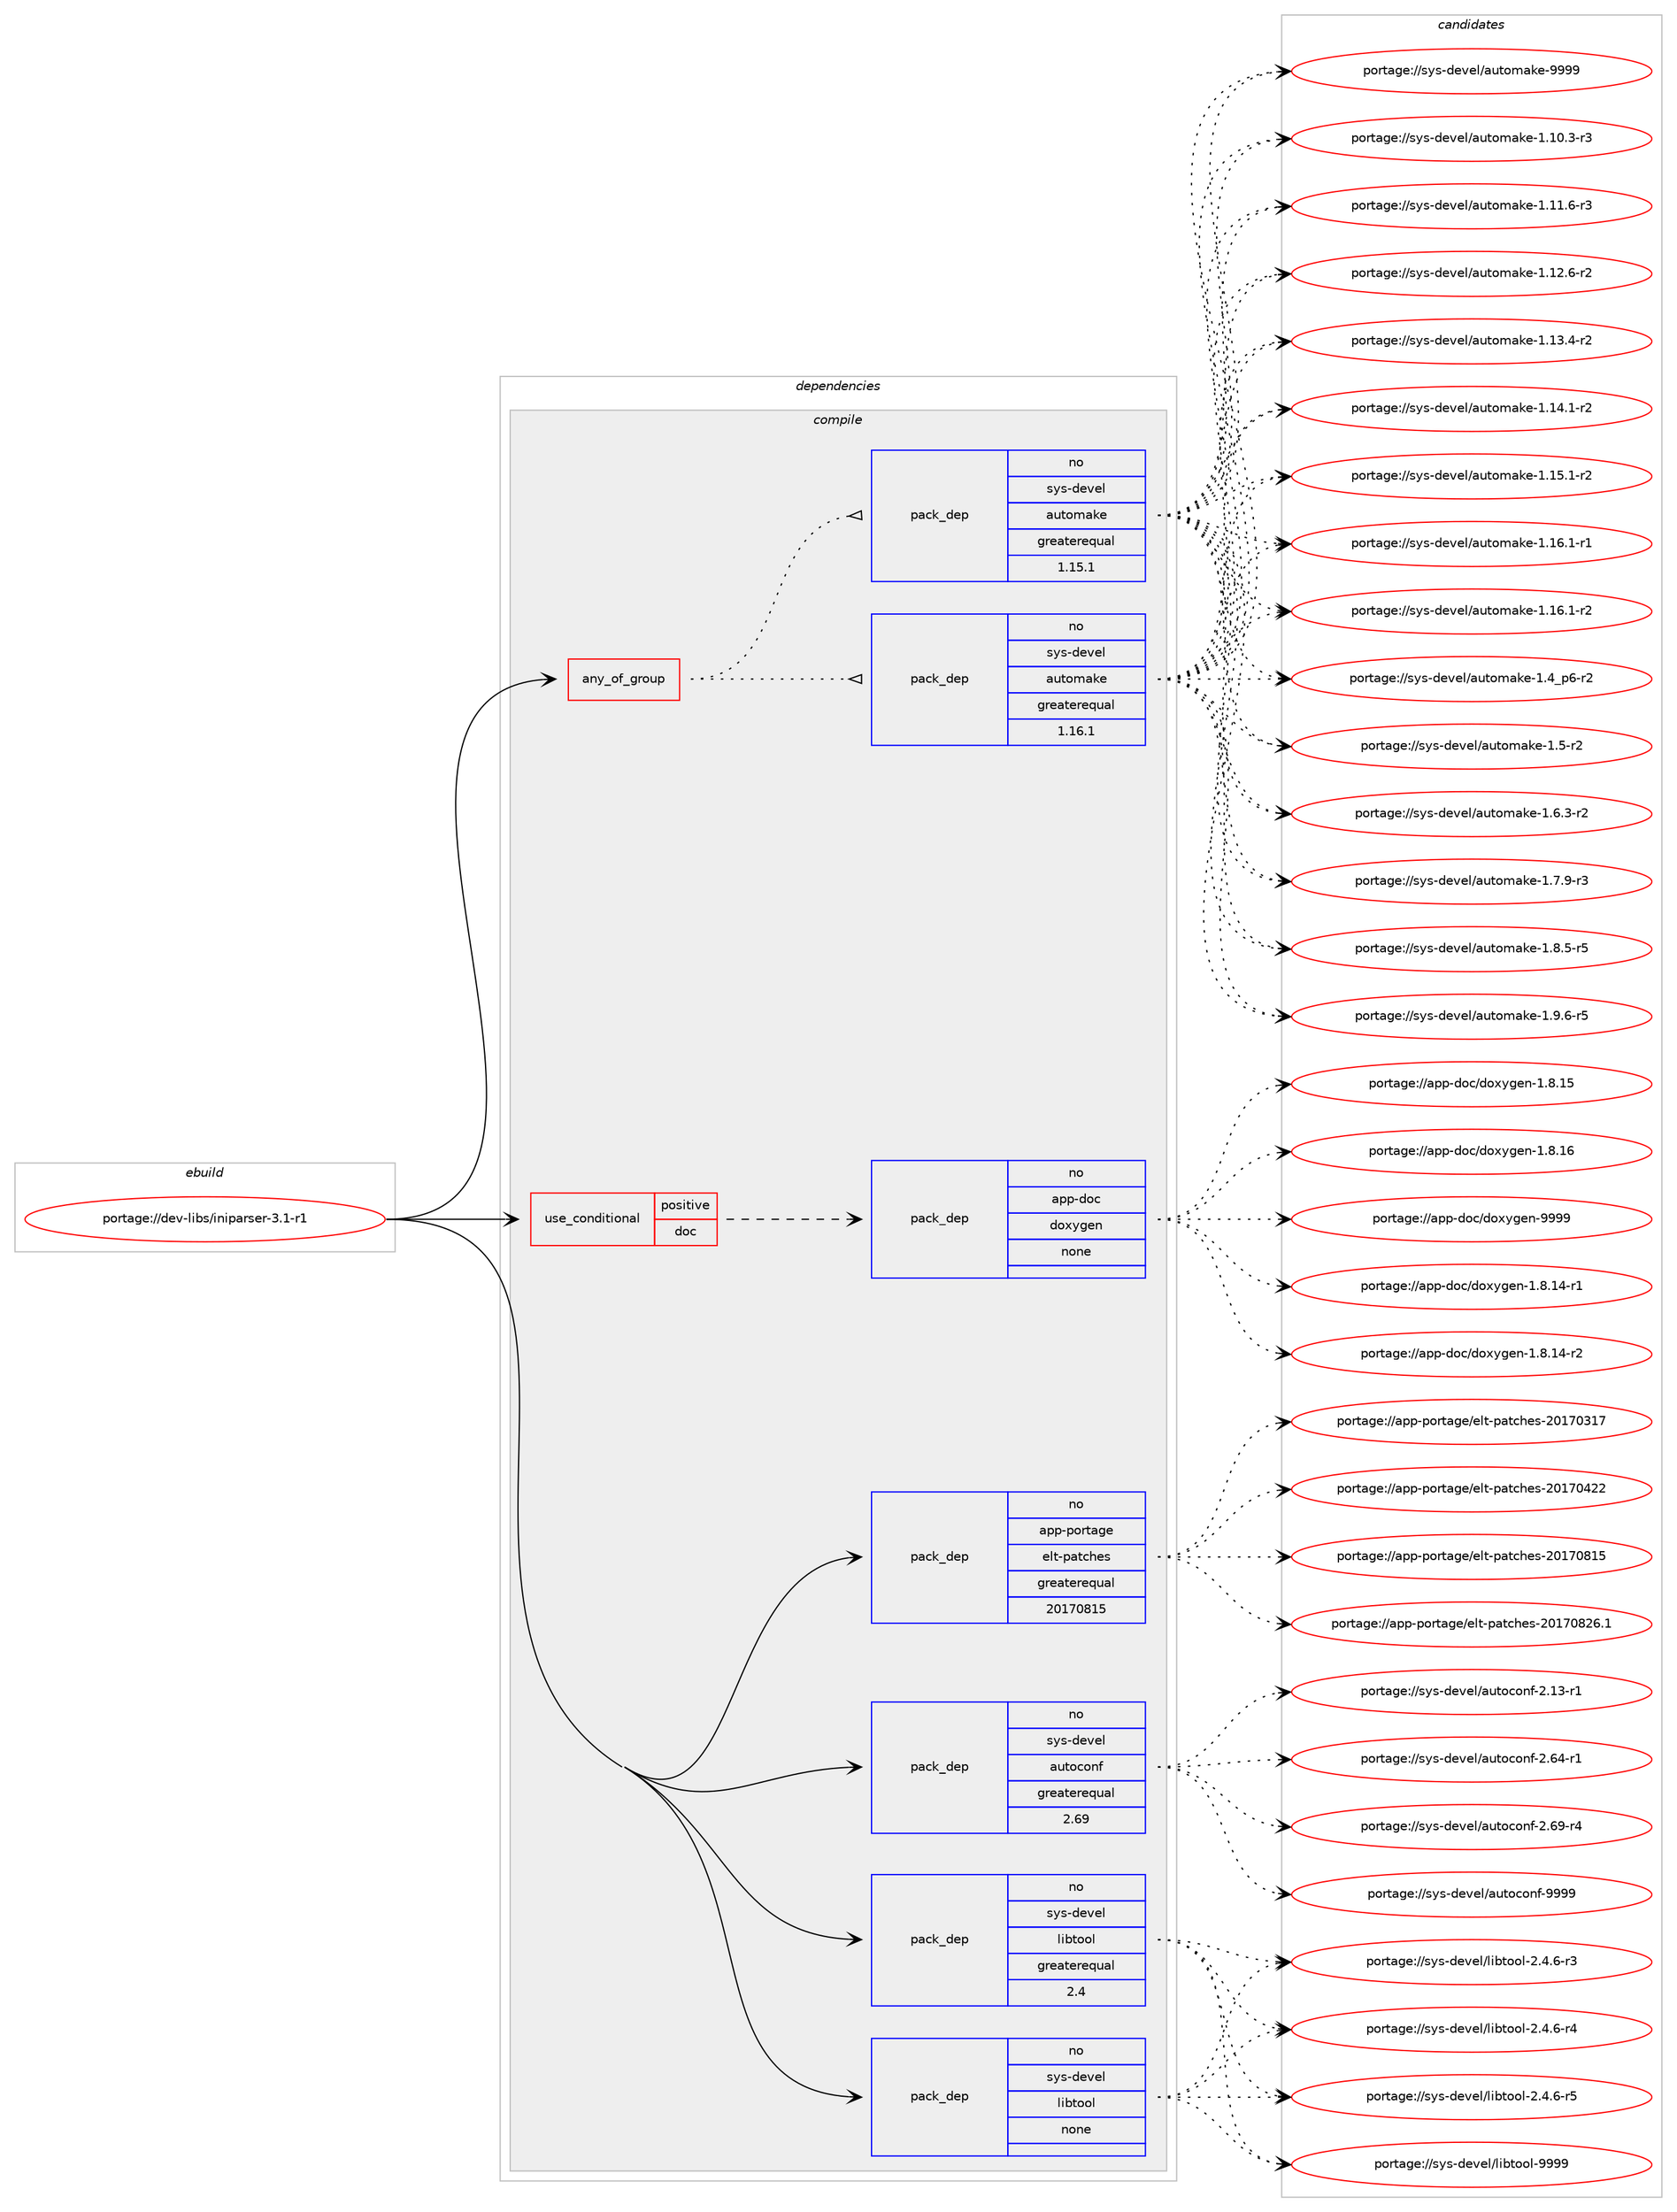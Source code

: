 digraph prolog {

# *************
# Graph options
# *************

newrank=true;
concentrate=true;
compound=true;
graph [rankdir=LR,fontname=Helvetica,fontsize=10,ranksep=1.5];#, ranksep=2.5, nodesep=0.2];
edge  [arrowhead=vee];
node  [fontname=Helvetica,fontsize=10];

# **********
# The ebuild
# **********

subgraph cluster_leftcol {
color=gray;
rank=same;
label=<<i>ebuild</i>>;
id [label="portage://dev-libs/iniparser-3.1-r1", color=red, width=4, href="../dev-libs/iniparser-3.1-r1.svg"];
}

# ****************
# The dependencies
# ****************

subgraph cluster_midcol {
color=gray;
label=<<i>dependencies</i>>;
subgraph cluster_compile {
fillcolor="#eeeeee";
style=filled;
label=<<i>compile</i>>;
subgraph any2877 {
dependency99361 [label=<<TABLE BORDER="0" CELLBORDER="1" CELLSPACING="0" CELLPADDING="4"><TR><TD CELLPADDING="10">any_of_group</TD></TR></TABLE>>, shape=none, color=red];subgraph pack75630 {
dependency99362 [label=<<TABLE BORDER="0" CELLBORDER="1" CELLSPACING="0" CELLPADDING="4" WIDTH="220"><TR><TD ROWSPAN="6" CELLPADDING="30">pack_dep</TD></TR><TR><TD WIDTH="110">no</TD></TR><TR><TD>sys-devel</TD></TR><TR><TD>automake</TD></TR><TR><TD>greaterequal</TD></TR><TR><TD>1.16.1</TD></TR></TABLE>>, shape=none, color=blue];
}
dependency99361:e -> dependency99362:w [weight=20,style="dotted",arrowhead="oinv"];
subgraph pack75631 {
dependency99363 [label=<<TABLE BORDER="0" CELLBORDER="1" CELLSPACING="0" CELLPADDING="4" WIDTH="220"><TR><TD ROWSPAN="6" CELLPADDING="30">pack_dep</TD></TR><TR><TD WIDTH="110">no</TD></TR><TR><TD>sys-devel</TD></TR><TR><TD>automake</TD></TR><TR><TD>greaterequal</TD></TR><TR><TD>1.15.1</TD></TR></TABLE>>, shape=none, color=blue];
}
dependency99361:e -> dependency99363:w [weight=20,style="dotted",arrowhead="oinv"];
}
id:e -> dependency99361:w [weight=20,style="solid",arrowhead="vee"];
subgraph cond20795 {
dependency99364 [label=<<TABLE BORDER="0" CELLBORDER="1" CELLSPACING="0" CELLPADDING="4"><TR><TD ROWSPAN="3" CELLPADDING="10">use_conditional</TD></TR><TR><TD>positive</TD></TR><TR><TD>doc</TD></TR></TABLE>>, shape=none, color=red];
subgraph pack75632 {
dependency99365 [label=<<TABLE BORDER="0" CELLBORDER="1" CELLSPACING="0" CELLPADDING="4" WIDTH="220"><TR><TD ROWSPAN="6" CELLPADDING="30">pack_dep</TD></TR><TR><TD WIDTH="110">no</TD></TR><TR><TD>app-doc</TD></TR><TR><TD>doxygen</TD></TR><TR><TD>none</TD></TR><TR><TD></TD></TR></TABLE>>, shape=none, color=blue];
}
dependency99364:e -> dependency99365:w [weight=20,style="dashed",arrowhead="vee"];
}
id:e -> dependency99364:w [weight=20,style="solid",arrowhead="vee"];
subgraph pack75633 {
dependency99366 [label=<<TABLE BORDER="0" CELLBORDER="1" CELLSPACING="0" CELLPADDING="4" WIDTH="220"><TR><TD ROWSPAN="6" CELLPADDING="30">pack_dep</TD></TR><TR><TD WIDTH="110">no</TD></TR><TR><TD>app-portage</TD></TR><TR><TD>elt-patches</TD></TR><TR><TD>greaterequal</TD></TR><TR><TD>20170815</TD></TR></TABLE>>, shape=none, color=blue];
}
id:e -> dependency99366:w [weight=20,style="solid",arrowhead="vee"];
subgraph pack75634 {
dependency99367 [label=<<TABLE BORDER="0" CELLBORDER="1" CELLSPACING="0" CELLPADDING="4" WIDTH="220"><TR><TD ROWSPAN="6" CELLPADDING="30">pack_dep</TD></TR><TR><TD WIDTH="110">no</TD></TR><TR><TD>sys-devel</TD></TR><TR><TD>autoconf</TD></TR><TR><TD>greaterequal</TD></TR><TR><TD>2.69</TD></TR></TABLE>>, shape=none, color=blue];
}
id:e -> dependency99367:w [weight=20,style="solid",arrowhead="vee"];
subgraph pack75635 {
dependency99368 [label=<<TABLE BORDER="0" CELLBORDER="1" CELLSPACING="0" CELLPADDING="4" WIDTH="220"><TR><TD ROWSPAN="6" CELLPADDING="30">pack_dep</TD></TR><TR><TD WIDTH="110">no</TD></TR><TR><TD>sys-devel</TD></TR><TR><TD>libtool</TD></TR><TR><TD>greaterequal</TD></TR><TR><TD>2.4</TD></TR></TABLE>>, shape=none, color=blue];
}
id:e -> dependency99368:w [weight=20,style="solid",arrowhead="vee"];
subgraph pack75636 {
dependency99369 [label=<<TABLE BORDER="0" CELLBORDER="1" CELLSPACING="0" CELLPADDING="4" WIDTH="220"><TR><TD ROWSPAN="6" CELLPADDING="30">pack_dep</TD></TR><TR><TD WIDTH="110">no</TD></TR><TR><TD>sys-devel</TD></TR><TR><TD>libtool</TD></TR><TR><TD>none</TD></TR><TR><TD></TD></TR></TABLE>>, shape=none, color=blue];
}
id:e -> dependency99369:w [weight=20,style="solid",arrowhead="vee"];
}
subgraph cluster_compileandrun {
fillcolor="#eeeeee";
style=filled;
label=<<i>compile and run</i>>;
}
subgraph cluster_run {
fillcolor="#eeeeee";
style=filled;
label=<<i>run</i>>;
}
}

# **************
# The candidates
# **************

subgraph cluster_choices {
rank=same;
color=gray;
label=<<i>candidates</i>>;

subgraph choice75630 {
color=black;
nodesep=1;
choiceportage11512111545100101118101108479711711611110997107101454946494846514511451 [label="portage://sys-devel/automake-1.10.3-r3", color=red, width=4,href="../sys-devel/automake-1.10.3-r3.svg"];
choiceportage11512111545100101118101108479711711611110997107101454946494946544511451 [label="portage://sys-devel/automake-1.11.6-r3", color=red, width=4,href="../sys-devel/automake-1.11.6-r3.svg"];
choiceportage11512111545100101118101108479711711611110997107101454946495046544511450 [label="portage://sys-devel/automake-1.12.6-r2", color=red, width=4,href="../sys-devel/automake-1.12.6-r2.svg"];
choiceportage11512111545100101118101108479711711611110997107101454946495146524511450 [label="portage://sys-devel/automake-1.13.4-r2", color=red, width=4,href="../sys-devel/automake-1.13.4-r2.svg"];
choiceportage11512111545100101118101108479711711611110997107101454946495246494511450 [label="portage://sys-devel/automake-1.14.1-r2", color=red, width=4,href="../sys-devel/automake-1.14.1-r2.svg"];
choiceportage11512111545100101118101108479711711611110997107101454946495346494511450 [label="portage://sys-devel/automake-1.15.1-r2", color=red, width=4,href="../sys-devel/automake-1.15.1-r2.svg"];
choiceportage11512111545100101118101108479711711611110997107101454946495446494511449 [label="portage://sys-devel/automake-1.16.1-r1", color=red, width=4,href="../sys-devel/automake-1.16.1-r1.svg"];
choiceportage11512111545100101118101108479711711611110997107101454946495446494511450 [label="portage://sys-devel/automake-1.16.1-r2", color=red, width=4,href="../sys-devel/automake-1.16.1-r2.svg"];
choiceportage115121115451001011181011084797117116111109971071014549465295112544511450 [label="portage://sys-devel/automake-1.4_p6-r2", color=red, width=4,href="../sys-devel/automake-1.4_p6-r2.svg"];
choiceportage11512111545100101118101108479711711611110997107101454946534511450 [label="portage://sys-devel/automake-1.5-r2", color=red, width=4,href="../sys-devel/automake-1.5-r2.svg"];
choiceportage115121115451001011181011084797117116111109971071014549465446514511450 [label="portage://sys-devel/automake-1.6.3-r2", color=red, width=4,href="../sys-devel/automake-1.6.3-r2.svg"];
choiceportage115121115451001011181011084797117116111109971071014549465546574511451 [label="portage://sys-devel/automake-1.7.9-r3", color=red, width=4,href="../sys-devel/automake-1.7.9-r3.svg"];
choiceportage115121115451001011181011084797117116111109971071014549465646534511453 [label="portage://sys-devel/automake-1.8.5-r5", color=red, width=4,href="../sys-devel/automake-1.8.5-r5.svg"];
choiceportage115121115451001011181011084797117116111109971071014549465746544511453 [label="portage://sys-devel/automake-1.9.6-r5", color=red, width=4,href="../sys-devel/automake-1.9.6-r5.svg"];
choiceportage115121115451001011181011084797117116111109971071014557575757 [label="portage://sys-devel/automake-9999", color=red, width=4,href="../sys-devel/automake-9999.svg"];
dependency99362:e -> choiceportage11512111545100101118101108479711711611110997107101454946494846514511451:w [style=dotted,weight="100"];
dependency99362:e -> choiceportage11512111545100101118101108479711711611110997107101454946494946544511451:w [style=dotted,weight="100"];
dependency99362:e -> choiceportage11512111545100101118101108479711711611110997107101454946495046544511450:w [style=dotted,weight="100"];
dependency99362:e -> choiceportage11512111545100101118101108479711711611110997107101454946495146524511450:w [style=dotted,weight="100"];
dependency99362:e -> choiceportage11512111545100101118101108479711711611110997107101454946495246494511450:w [style=dotted,weight="100"];
dependency99362:e -> choiceportage11512111545100101118101108479711711611110997107101454946495346494511450:w [style=dotted,weight="100"];
dependency99362:e -> choiceportage11512111545100101118101108479711711611110997107101454946495446494511449:w [style=dotted,weight="100"];
dependency99362:e -> choiceportage11512111545100101118101108479711711611110997107101454946495446494511450:w [style=dotted,weight="100"];
dependency99362:e -> choiceportage115121115451001011181011084797117116111109971071014549465295112544511450:w [style=dotted,weight="100"];
dependency99362:e -> choiceportage11512111545100101118101108479711711611110997107101454946534511450:w [style=dotted,weight="100"];
dependency99362:e -> choiceportage115121115451001011181011084797117116111109971071014549465446514511450:w [style=dotted,weight="100"];
dependency99362:e -> choiceportage115121115451001011181011084797117116111109971071014549465546574511451:w [style=dotted,weight="100"];
dependency99362:e -> choiceportage115121115451001011181011084797117116111109971071014549465646534511453:w [style=dotted,weight="100"];
dependency99362:e -> choiceportage115121115451001011181011084797117116111109971071014549465746544511453:w [style=dotted,weight="100"];
dependency99362:e -> choiceportage115121115451001011181011084797117116111109971071014557575757:w [style=dotted,weight="100"];
}
subgraph choice75631 {
color=black;
nodesep=1;
choiceportage11512111545100101118101108479711711611110997107101454946494846514511451 [label="portage://sys-devel/automake-1.10.3-r3", color=red, width=4,href="../sys-devel/automake-1.10.3-r3.svg"];
choiceportage11512111545100101118101108479711711611110997107101454946494946544511451 [label="portage://sys-devel/automake-1.11.6-r3", color=red, width=4,href="../sys-devel/automake-1.11.6-r3.svg"];
choiceportage11512111545100101118101108479711711611110997107101454946495046544511450 [label="portage://sys-devel/automake-1.12.6-r2", color=red, width=4,href="../sys-devel/automake-1.12.6-r2.svg"];
choiceportage11512111545100101118101108479711711611110997107101454946495146524511450 [label="portage://sys-devel/automake-1.13.4-r2", color=red, width=4,href="../sys-devel/automake-1.13.4-r2.svg"];
choiceportage11512111545100101118101108479711711611110997107101454946495246494511450 [label="portage://sys-devel/automake-1.14.1-r2", color=red, width=4,href="../sys-devel/automake-1.14.1-r2.svg"];
choiceportage11512111545100101118101108479711711611110997107101454946495346494511450 [label="portage://sys-devel/automake-1.15.1-r2", color=red, width=4,href="../sys-devel/automake-1.15.1-r2.svg"];
choiceportage11512111545100101118101108479711711611110997107101454946495446494511449 [label="portage://sys-devel/automake-1.16.1-r1", color=red, width=4,href="../sys-devel/automake-1.16.1-r1.svg"];
choiceportage11512111545100101118101108479711711611110997107101454946495446494511450 [label="portage://sys-devel/automake-1.16.1-r2", color=red, width=4,href="../sys-devel/automake-1.16.1-r2.svg"];
choiceportage115121115451001011181011084797117116111109971071014549465295112544511450 [label="portage://sys-devel/automake-1.4_p6-r2", color=red, width=4,href="../sys-devel/automake-1.4_p6-r2.svg"];
choiceportage11512111545100101118101108479711711611110997107101454946534511450 [label="portage://sys-devel/automake-1.5-r2", color=red, width=4,href="../sys-devel/automake-1.5-r2.svg"];
choiceportage115121115451001011181011084797117116111109971071014549465446514511450 [label="portage://sys-devel/automake-1.6.3-r2", color=red, width=4,href="../sys-devel/automake-1.6.3-r2.svg"];
choiceportage115121115451001011181011084797117116111109971071014549465546574511451 [label="portage://sys-devel/automake-1.7.9-r3", color=red, width=4,href="../sys-devel/automake-1.7.9-r3.svg"];
choiceportage115121115451001011181011084797117116111109971071014549465646534511453 [label="portage://sys-devel/automake-1.8.5-r5", color=red, width=4,href="../sys-devel/automake-1.8.5-r5.svg"];
choiceportage115121115451001011181011084797117116111109971071014549465746544511453 [label="portage://sys-devel/automake-1.9.6-r5", color=red, width=4,href="../sys-devel/automake-1.9.6-r5.svg"];
choiceportage115121115451001011181011084797117116111109971071014557575757 [label="portage://sys-devel/automake-9999", color=red, width=4,href="../sys-devel/automake-9999.svg"];
dependency99363:e -> choiceportage11512111545100101118101108479711711611110997107101454946494846514511451:w [style=dotted,weight="100"];
dependency99363:e -> choiceportage11512111545100101118101108479711711611110997107101454946494946544511451:w [style=dotted,weight="100"];
dependency99363:e -> choiceportage11512111545100101118101108479711711611110997107101454946495046544511450:w [style=dotted,weight="100"];
dependency99363:e -> choiceportage11512111545100101118101108479711711611110997107101454946495146524511450:w [style=dotted,weight="100"];
dependency99363:e -> choiceportage11512111545100101118101108479711711611110997107101454946495246494511450:w [style=dotted,weight="100"];
dependency99363:e -> choiceportage11512111545100101118101108479711711611110997107101454946495346494511450:w [style=dotted,weight="100"];
dependency99363:e -> choiceportage11512111545100101118101108479711711611110997107101454946495446494511449:w [style=dotted,weight="100"];
dependency99363:e -> choiceportage11512111545100101118101108479711711611110997107101454946495446494511450:w [style=dotted,weight="100"];
dependency99363:e -> choiceportage115121115451001011181011084797117116111109971071014549465295112544511450:w [style=dotted,weight="100"];
dependency99363:e -> choiceportage11512111545100101118101108479711711611110997107101454946534511450:w [style=dotted,weight="100"];
dependency99363:e -> choiceportage115121115451001011181011084797117116111109971071014549465446514511450:w [style=dotted,weight="100"];
dependency99363:e -> choiceportage115121115451001011181011084797117116111109971071014549465546574511451:w [style=dotted,weight="100"];
dependency99363:e -> choiceportage115121115451001011181011084797117116111109971071014549465646534511453:w [style=dotted,weight="100"];
dependency99363:e -> choiceportage115121115451001011181011084797117116111109971071014549465746544511453:w [style=dotted,weight="100"];
dependency99363:e -> choiceportage115121115451001011181011084797117116111109971071014557575757:w [style=dotted,weight="100"];
}
subgraph choice75632 {
color=black;
nodesep=1;
choiceportage97112112451001119947100111120121103101110454946564649524511449 [label="portage://app-doc/doxygen-1.8.14-r1", color=red, width=4,href="../app-doc/doxygen-1.8.14-r1.svg"];
choiceportage97112112451001119947100111120121103101110454946564649524511450 [label="portage://app-doc/doxygen-1.8.14-r2", color=red, width=4,href="../app-doc/doxygen-1.8.14-r2.svg"];
choiceportage9711211245100111994710011112012110310111045494656464953 [label="portage://app-doc/doxygen-1.8.15", color=red, width=4,href="../app-doc/doxygen-1.8.15.svg"];
choiceportage9711211245100111994710011112012110310111045494656464954 [label="portage://app-doc/doxygen-1.8.16", color=red, width=4,href="../app-doc/doxygen-1.8.16.svg"];
choiceportage971121124510011199471001111201211031011104557575757 [label="portage://app-doc/doxygen-9999", color=red, width=4,href="../app-doc/doxygen-9999.svg"];
dependency99365:e -> choiceportage97112112451001119947100111120121103101110454946564649524511449:w [style=dotted,weight="100"];
dependency99365:e -> choiceportage97112112451001119947100111120121103101110454946564649524511450:w [style=dotted,weight="100"];
dependency99365:e -> choiceportage9711211245100111994710011112012110310111045494656464953:w [style=dotted,weight="100"];
dependency99365:e -> choiceportage9711211245100111994710011112012110310111045494656464954:w [style=dotted,weight="100"];
dependency99365:e -> choiceportage971121124510011199471001111201211031011104557575757:w [style=dotted,weight="100"];
}
subgraph choice75633 {
color=black;
nodesep=1;
choiceportage97112112451121111141169710310147101108116451129711699104101115455048495548514955 [label="portage://app-portage/elt-patches-20170317", color=red, width=4,href="../app-portage/elt-patches-20170317.svg"];
choiceportage97112112451121111141169710310147101108116451129711699104101115455048495548525050 [label="portage://app-portage/elt-patches-20170422", color=red, width=4,href="../app-portage/elt-patches-20170422.svg"];
choiceportage97112112451121111141169710310147101108116451129711699104101115455048495548564953 [label="portage://app-portage/elt-patches-20170815", color=red, width=4,href="../app-portage/elt-patches-20170815.svg"];
choiceportage971121124511211111411697103101471011081164511297116991041011154550484955485650544649 [label="portage://app-portage/elt-patches-20170826.1", color=red, width=4,href="../app-portage/elt-patches-20170826.1.svg"];
dependency99366:e -> choiceportage97112112451121111141169710310147101108116451129711699104101115455048495548514955:w [style=dotted,weight="100"];
dependency99366:e -> choiceportage97112112451121111141169710310147101108116451129711699104101115455048495548525050:w [style=dotted,weight="100"];
dependency99366:e -> choiceportage97112112451121111141169710310147101108116451129711699104101115455048495548564953:w [style=dotted,weight="100"];
dependency99366:e -> choiceportage971121124511211111411697103101471011081164511297116991041011154550484955485650544649:w [style=dotted,weight="100"];
}
subgraph choice75634 {
color=black;
nodesep=1;
choiceportage1151211154510010111810110847971171161119911111010245504649514511449 [label="portage://sys-devel/autoconf-2.13-r1", color=red, width=4,href="../sys-devel/autoconf-2.13-r1.svg"];
choiceportage1151211154510010111810110847971171161119911111010245504654524511449 [label="portage://sys-devel/autoconf-2.64-r1", color=red, width=4,href="../sys-devel/autoconf-2.64-r1.svg"];
choiceportage1151211154510010111810110847971171161119911111010245504654574511452 [label="portage://sys-devel/autoconf-2.69-r4", color=red, width=4,href="../sys-devel/autoconf-2.69-r4.svg"];
choiceportage115121115451001011181011084797117116111991111101024557575757 [label="portage://sys-devel/autoconf-9999", color=red, width=4,href="../sys-devel/autoconf-9999.svg"];
dependency99367:e -> choiceportage1151211154510010111810110847971171161119911111010245504649514511449:w [style=dotted,weight="100"];
dependency99367:e -> choiceportage1151211154510010111810110847971171161119911111010245504654524511449:w [style=dotted,weight="100"];
dependency99367:e -> choiceportage1151211154510010111810110847971171161119911111010245504654574511452:w [style=dotted,weight="100"];
dependency99367:e -> choiceportage115121115451001011181011084797117116111991111101024557575757:w [style=dotted,weight="100"];
}
subgraph choice75635 {
color=black;
nodesep=1;
choiceportage1151211154510010111810110847108105981161111111084550465246544511451 [label="portage://sys-devel/libtool-2.4.6-r3", color=red, width=4,href="../sys-devel/libtool-2.4.6-r3.svg"];
choiceportage1151211154510010111810110847108105981161111111084550465246544511452 [label="portage://sys-devel/libtool-2.4.6-r4", color=red, width=4,href="../sys-devel/libtool-2.4.6-r4.svg"];
choiceportage1151211154510010111810110847108105981161111111084550465246544511453 [label="portage://sys-devel/libtool-2.4.6-r5", color=red, width=4,href="../sys-devel/libtool-2.4.6-r5.svg"];
choiceportage1151211154510010111810110847108105981161111111084557575757 [label="portage://sys-devel/libtool-9999", color=red, width=4,href="../sys-devel/libtool-9999.svg"];
dependency99368:e -> choiceportage1151211154510010111810110847108105981161111111084550465246544511451:w [style=dotted,weight="100"];
dependency99368:e -> choiceportage1151211154510010111810110847108105981161111111084550465246544511452:w [style=dotted,weight="100"];
dependency99368:e -> choiceportage1151211154510010111810110847108105981161111111084550465246544511453:w [style=dotted,weight="100"];
dependency99368:e -> choiceportage1151211154510010111810110847108105981161111111084557575757:w [style=dotted,weight="100"];
}
subgraph choice75636 {
color=black;
nodesep=1;
choiceportage1151211154510010111810110847108105981161111111084550465246544511451 [label="portage://sys-devel/libtool-2.4.6-r3", color=red, width=4,href="../sys-devel/libtool-2.4.6-r3.svg"];
choiceportage1151211154510010111810110847108105981161111111084550465246544511452 [label="portage://sys-devel/libtool-2.4.6-r4", color=red, width=4,href="../sys-devel/libtool-2.4.6-r4.svg"];
choiceportage1151211154510010111810110847108105981161111111084550465246544511453 [label="portage://sys-devel/libtool-2.4.6-r5", color=red, width=4,href="../sys-devel/libtool-2.4.6-r5.svg"];
choiceportage1151211154510010111810110847108105981161111111084557575757 [label="portage://sys-devel/libtool-9999", color=red, width=4,href="../sys-devel/libtool-9999.svg"];
dependency99369:e -> choiceportage1151211154510010111810110847108105981161111111084550465246544511451:w [style=dotted,weight="100"];
dependency99369:e -> choiceportage1151211154510010111810110847108105981161111111084550465246544511452:w [style=dotted,weight="100"];
dependency99369:e -> choiceportage1151211154510010111810110847108105981161111111084550465246544511453:w [style=dotted,weight="100"];
dependency99369:e -> choiceportage1151211154510010111810110847108105981161111111084557575757:w [style=dotted,weight="100"];
}
}

}
